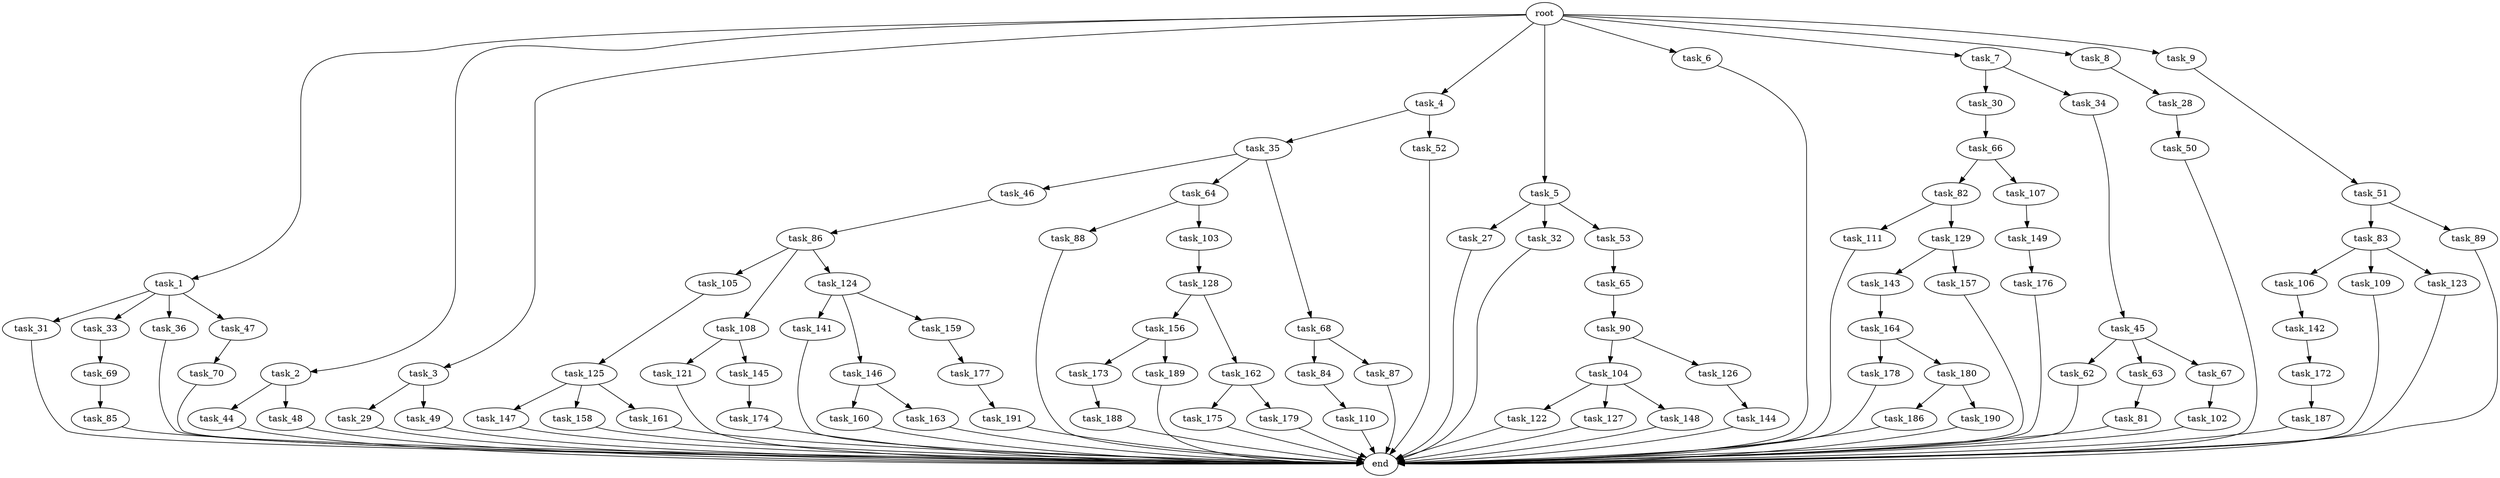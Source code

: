 digraph G {
  root [size="0.000000"];
  task_1 [size="1.024000"];
  task_2 [size="1.024000"];
  task_3 [size="1.024000"];
  task_4 [size="1.024000"];
  task_5 [size="1.024000"];
  task_6 [size="1.024000"];
  task_7 [size="1.024000"];
  task_8 [size="1.024000"];
  task_9 [size="1.024000"];
  task_27 [size="137438953.472000"];
  task_28 [size="549755813.888000"];
  task_29 [size="858993459.200000"];
  task_30 [size="858993459.200000"];
  task_31 [size="137438953.472000"];
  task_32 [size="137438953.472000"];
  task_33 [size="137438953.472000"];
  task_34 [size="858993459.200000"];
  task_35 [size="549755813.888000"];
  task_36 [size="137438953.472000"];
  task_44 [size="695784701.952000"];
  task_45 [size="549755813.888000"];
  task_46 [size="137438953.472000"];
  task_47 [size="137438953.472000"];
  task_48 [size="695784701.952000"];
  task_49 [size="858993459.200000"];
  task_50 [size="695784701.952000"];
  task_51 [size="309237645.312000"];
  task_52 [size="549755813.888000"];
  task_53 [size="137438953.472000"];
  task_62 [size="137438953.472000"];
  task_63 [size="137438953.472000"];
  task_64 [size="137438953.472000"];
  task_65 [size="420906795.008000"];
  task_66 [size="77309411.328000"];
  task_67 [size="137438953.472000"];
  task_68 [size="137438953.472000"];
  task_69 [size="214748364.800000"];
  task_70 [size="420906795.008000"];
  task_81 [size="77309411.328000"];
  task_82 [size="77309411.328000"];
  task_83 [size="137438953.472000"];
  task_84 [size="137438953.472000"];
  task_85 [size="309237645.312000"];
  task_86 [size="77309411.328000"];
  task_87 [size="137438953.472000"];
  task_88 [size="214748364.800000"];
  task_89 [size="137438953.472000"];
  task_90 [size="309237645.312000"];
  task_102 [size="214748364.800000"];
  task_103 [size="214748364.800000"];
  task_104 [size="858993459.200000"];
  task_105 [size="77309411.328000"];
  task_106 [size="695784701.952000"];
  task_107 [size="77309411.328000"];
  task_108 [size="77309411.328000"];
  task_109 [size="695784701.952000"];
  task_110 [size="858993459.200000"];
  task_111 [size="214748364.800000"];
  task_121 [size="309237645.312000"];
  task_122 [size="77309411.328000"];
  task_123 [size="695784701.952000"];
  task_124 [size="77309411.328000"];
  task_125 [size="77309411.328000"];
  task_126 [size="858993459.200000"];
  task_127 [size="77309411.328000"];
  task_128 [size="549755813.888000"];
  task_129 [size="214748364.800000"];
  task_141 [size="137438953.472000"];
  task_142 [size="214748364.800000"];
  task_143 [size="858993459.200000"];
  task_144 [size="549755813.888000"];
  task_145 [size="309237645.312000"];
  task_146 [size="137438953.472000"];
  task_147 [size="214748364.800000"];
  task_148 [size="77309411.328000"];
  task_149 [size="420906795.008000"];
  task_156 [size="77309411.328000"];
  task_157 [size="858993459.200000"];
  task_158 [size="214748364.800000"];
  task_159 [size="137438953.472000"];
  task_160 [size="309237645.312000"];
  task_161 [size="214748364.800000"];
  task_162 [size="77309411.328000"];
  task_163 [size="309237645.312000"];
  task_164 [size="34359738.368000"];
  task_172 [size="34359738.368000"];
  task_173 [size="309237645.312000"];
  task_174 [size="309237645.312000"];
  task_175 [size="695784701.952000"];
  task_176 [size="34359738.368000"];
  task_177 [size="858993459.200000"];
  task_178 [size="695784701.952000"];
  task_179 [size="695784701.952000"];
  task_180 [size="695784701.952000"];
  task_186 [size="420906795.008000"];
  task_187 [size="549755813.888000"];
  task_188 [size="77309411.328000"];
  task_189 [size="309237645.312000"];
  task_190 [size="420906795.008000"];
  task_191 [size="77309411.328000"];
  end [size="0.000000"];

  root -> task_1 [size="1.000000"];
  root -> task_2 [size="1.000000"];
  root -> task_3 [size="1.000000"];
  root -> task_4 [size="1.000000"];
  root -> task_5 [size="1.000000"];
  root -> task_6 [size="1.000000"];
  root -> task_7 [size="1.000000"];
  root -> task_8 [size="1.000000"];
  root -> task_9 [size="1.000000"];
  task_1 -> task_31 [size="134217728.000000"];
  task_1 -> task_33 [size="134217728.000000"];
  task_1 -> task_36 [size="134217728.000000"];
  task_1 -> task_47 [size="134217728.000000"];
  task_2 -> task_44 [size="679477248.000000"];
  task_2 -> task_48 [size="679477248.000000"];
  task_3 -> task_29 [size="838860800.000000"];
  task_3 -> task_49 [size="838860800.000000"];
  task_4 -> task_35 [size="536870912.000000"];
  task_4 -> task_52 [size="536870912.000000"];
  task_5 -> task_27 [size="134217728.000000"];
  task_5 -> task_32 [size="134217728.000000"];
  task_5 -> task_53 [size="134217728.000000"];
  task_6 -> end [size="1.000000"];
  task_7 -> task_30 [size="838860800.000000"];
  task_7 -> task_34 [size="838860800.000000"];
  task_8 -> task_28 [size="536870912.000000"];
  task_9 -> task_51 [size="301989888.000000"];
  task_27 -> end [size="1.000000"];
  task_28 -> task_50 [size="679477248.000000"];
  task_29 -> end [size="1.000000"];
  task_30 -> task_66 [size="75497472.000000"];
  task_31 -> end [size="1.000000"];
  task_32 -> end [size="1.000000"];
  task_33 -> task_69 [size="209715200.000000"];
  task_34 -> task_45 [size="536870912.000000"];
  task_35 -> task_46 [size="134217728.000000"];
  task_35 -> task_64 [size="134217728.000000"];
  task_35 -> task_68 [size="134217728.000000"];
  task_36 -> end [size="1.000000"];
  task_44 -> end [size="1.000000"];
  task_45 -> task_62 [size="134217728.000000"];
  task_45 -> task_63 [size="134217728.000000"];
  task_45 -> task_67 [size="134217728.000000"];
  task_46 -> task_86 [size="75497472.000000"];
  task_47 -> task_70 [size="411041792.000000"];
  task_48 -> end [size="1.000000"];
  task_49 -> end [size="1.000000"];
  task_50 -> end [size="1.000000"];
  task_51 -> task_83 [size="134217728.000000"];
  task_51 -> task_89 [size="134217728.000000"];
  task_52 -> end [size="1.000000"];
  task_53 -> task_65 [size="411041792.000000"];
  task_62 -> end [size="1.000000"];
  task_63 -> task_81 [size="75497472.000000"];
  task_64 -> task_88 [size="209715200.000000"];
  task_64 -> task_103 [size="209715200.000000"];
  task_65 -> task_90 [size="301989888.000000"];
  task_66 -> task_82 [size="75497472.000000"];
  task_66 -> task_107 [size="75497472.000000"];
  task_67 -> task_102 [size="209715200.000000"];
  task_68 -> task_84 [size="134217728.000000"];
  task_68 -> task_87 [size="134217728.000000"];
  task_69 -> task_85 [size="301989888.000000"];
  task_70 -> end [size="1.000000"];
  task_81 -> end [size="1.000000"];
  task_82 -> task_111 [size="209715200.000000"];
  task_82 -> task_129 [size="209715200.000000"];
  task_83 -> task_106 [size="679477248.000000"];
  task_83 -> task_109 [size="679477248.000000"];
  task_83 -> task_123 [size="679477248.000000"];
  task_84 -> task_110 [size="838860800.000000"];
  task_85 -> end [size="1.000000"];
  task_86 -> task_105 [size="75497472.000000"];
  task_86 -> task_108 [size="75497472.000000"];
  task_86 -> task_124 [size="75497472.000000"];
  task_87 -> end [size="1.000000"];
  task_88 -> end [size="1.000000"];
  task_89 -> end [size="1.000000"];
  task_90 -> task_104 [size="838860800.000000"];
  task_90 -> task_126 [size="838860800.000000"];
  task_102 -> end [size="1.000000"];
  task_103 -> task_128 [size="536870912.000000"];
  task_104 -> task_122 [size="75497472.000000"];
  task_104 -> task_127 [size="75497472.000000"];
  task_104 -> task_148 [size="75497472.000000"];
  task_105 -> task_125 [size="75497472.000000"];
  task_106 -> task_142 [size="209715200.000000"];
  task_107 -> task_149 [size="411041792.000000"];
  task_108 -> task_121 [size="301989888.000000"];
  task_108 -> task_145 [size="301989888.000000"];
  task_109 -> end [size="1.000000"];
  task_110 -> end [size="1.000000"];
  task_111 -> end [size="1.000000"];
  task_121 -> end [size="1.000000"];
  task_122 -> end [size="1.000000"];
  task_123 -> end [size="1.000000"];
  task_124 -> task_141 [size="134217728.000000"];
  task_124 -> task_146 [size="134217728.000000"];
  task_124 -> task_159 [size="134217728.000000"];
  task_125 -> task_147 [size="209715200.000000"];
  task_125 -> task_158 [size="209715200.000000"];
  task_125 -> task_161 [size="209715200.000000"];
  task_126 -> task_144 [size="536870912.000000"];
  task_127 -> end [size="1.000000"];
  task_128 -> task_156 [size="75497472.000000"];
  task_128 -> task_162 [size="75497472.000000"];
  task_129 -> task_143 [size="838860800.000000"];
  task_129 -> task_157 [size="838860800.000000"];
  task_141 -> end [size="1.000000"];
  task_142 -> task_172 [size="33554432.000000"];
  task_143 -> task_164 [size="33554432.000000"];
  task_144 -> end [size="1.000000"];
  task_145 -> task_174 [size="301989888.000000"];
  task_146 -> task_160 [size="301989888.000000"];
  task_146 -> task_163 [size="301989888.000000"];
  task_147 -> end [size="1.000000"];
  task_148 -> end [size="1.000000"];
  task_149 -> task_176 [size="33554432.000000"];
  task_156 -> task_173 [size="301989888.000000"];
  task_156 -> task_189 [size="301989888.000000"];
  task_157 -> end [size="1.000000"];
  task_158 -> end [size="1.000000"];
  task_159 -> task_177 [size="838860800.000000"];
  task_160 -> end [size="1.000000"];
  task_161 -> end [size="1.000000"];
  task_162 -> task_175 [size="679477248.000000"];
  task_162 -> task_179 [size="679477248.000000"];
  task_163 -> end [size="1.000000"];
  task_164 -> task_178 [size="679477248.000000"];
  task_164 -> task_180 [size="679477248.000000"];
  task_172 -> task_187 [size="536870912.000000"];
  task_173 -> task_188 [size="75497472.000000"];
  task_174 -> end [size="1.000000"];
  task_175 -> end [size="1.000000"];
  task_176 -> end [size="1.000000"];
  task_177 -> task_191 [size="75497472.000000"];
  task_178 -> end [size="1.000000"];
  task_179 -> end [size="1.000000"];
  task_180 -> task_186 [size="411041792.000000"];
  task_180 -> task_190 [size="411041792.000000"];
  task_186 -> end [size="1.000000"];
  task_187 -> end [size="1.000000"];
  task_188 -> end [size="1.000000"];
  task_189 -> end [size="1.000000"];
  task_190 -> end [size="1.000000"];
  task_191 -> end [size="1.000000"];
}
